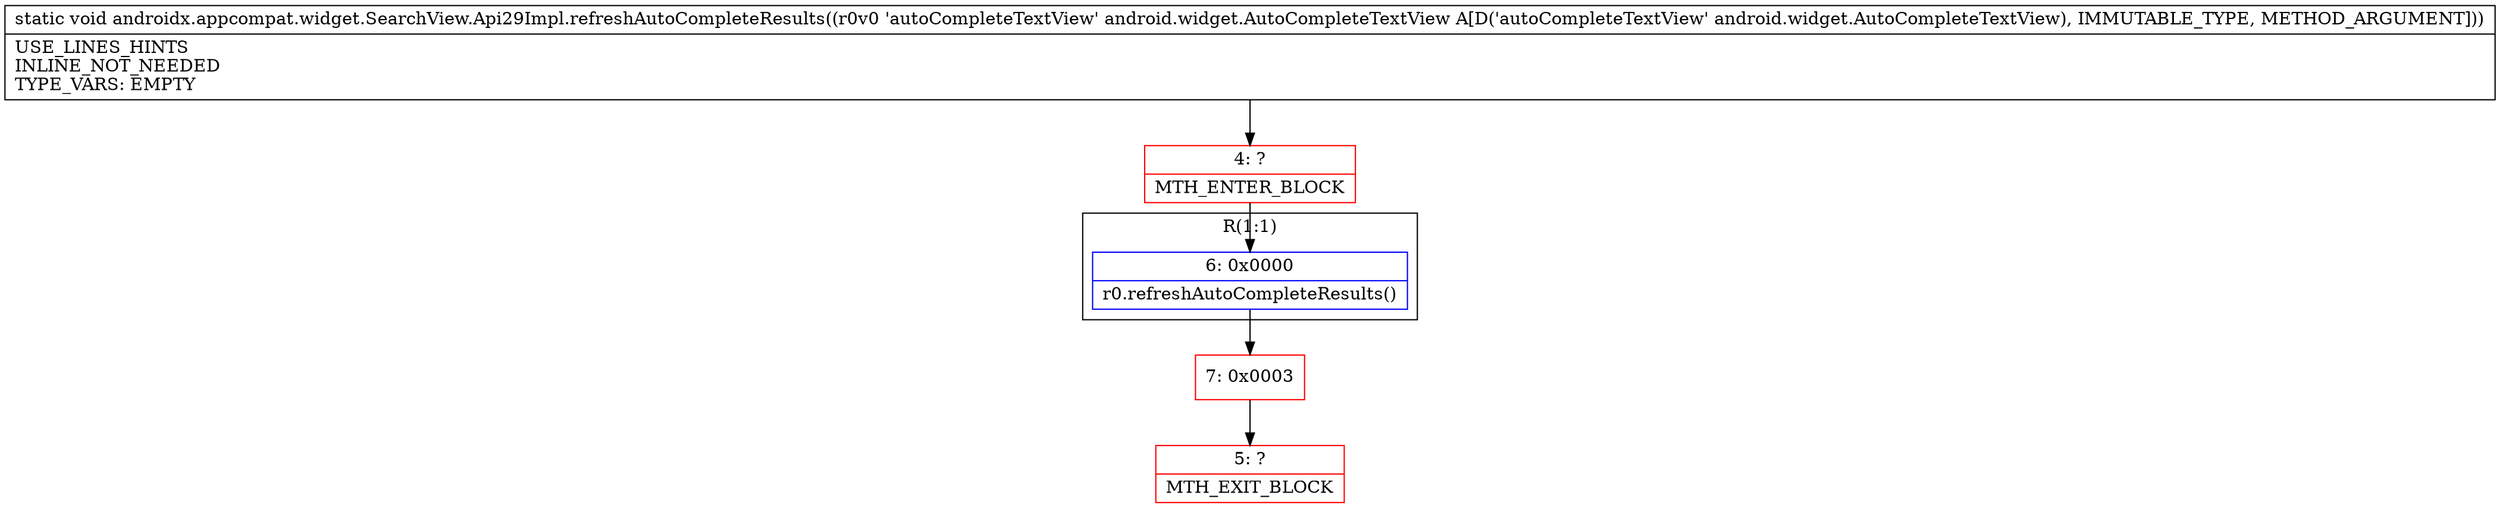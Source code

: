 digraph "CFG forandroidx.appcompat.widget.SearchView.Api29Impl.refreshAutoCompleteResults(Landroid\/widget\/AutoCompleteTextView;)V" {
subgraph cluster_Region_1308216746 {
label = "R(1:1)";
node [shape=record,color=blue];
Node_6 [shape=record,label="{6\:\ 0x0000|r0.refreshAutoCompleteResults()\l}"];
}
Node_4 [shape=record,color=red,label="{4\:\ ?|MTH_ENTER_BLOCK\l}"];
Node_7 [shape=record,color=red,label="{7\:\ 0x0003}"];
Node_5 [shape=record,color=red,label="{5\:\ ?|MTH_EXIT_BLOCK\l}"];
MethodNode[shape=record,label="{static void androidx.appcompat.widget.SearchView.Api29Impl.refreshAutoCompleteResults((r0v0 'autoCompleteTextView' android.widget.AutoCompleteTextView A[D('autoCompleteTextView' android.widget.AutoCompleteTextView), IMMUTABLE_TYPE, METHOD_ARGUMENT]))  | USE_LINES_HINTS\lINLINE_NOT_NEEDED\lTYPE_VARS: EMPTY\l}"];
MethodNode -> Node_4;Node_6 -> Node_7;
Node_4 -> Node_6;
Node_7 -> Node_5;
}

